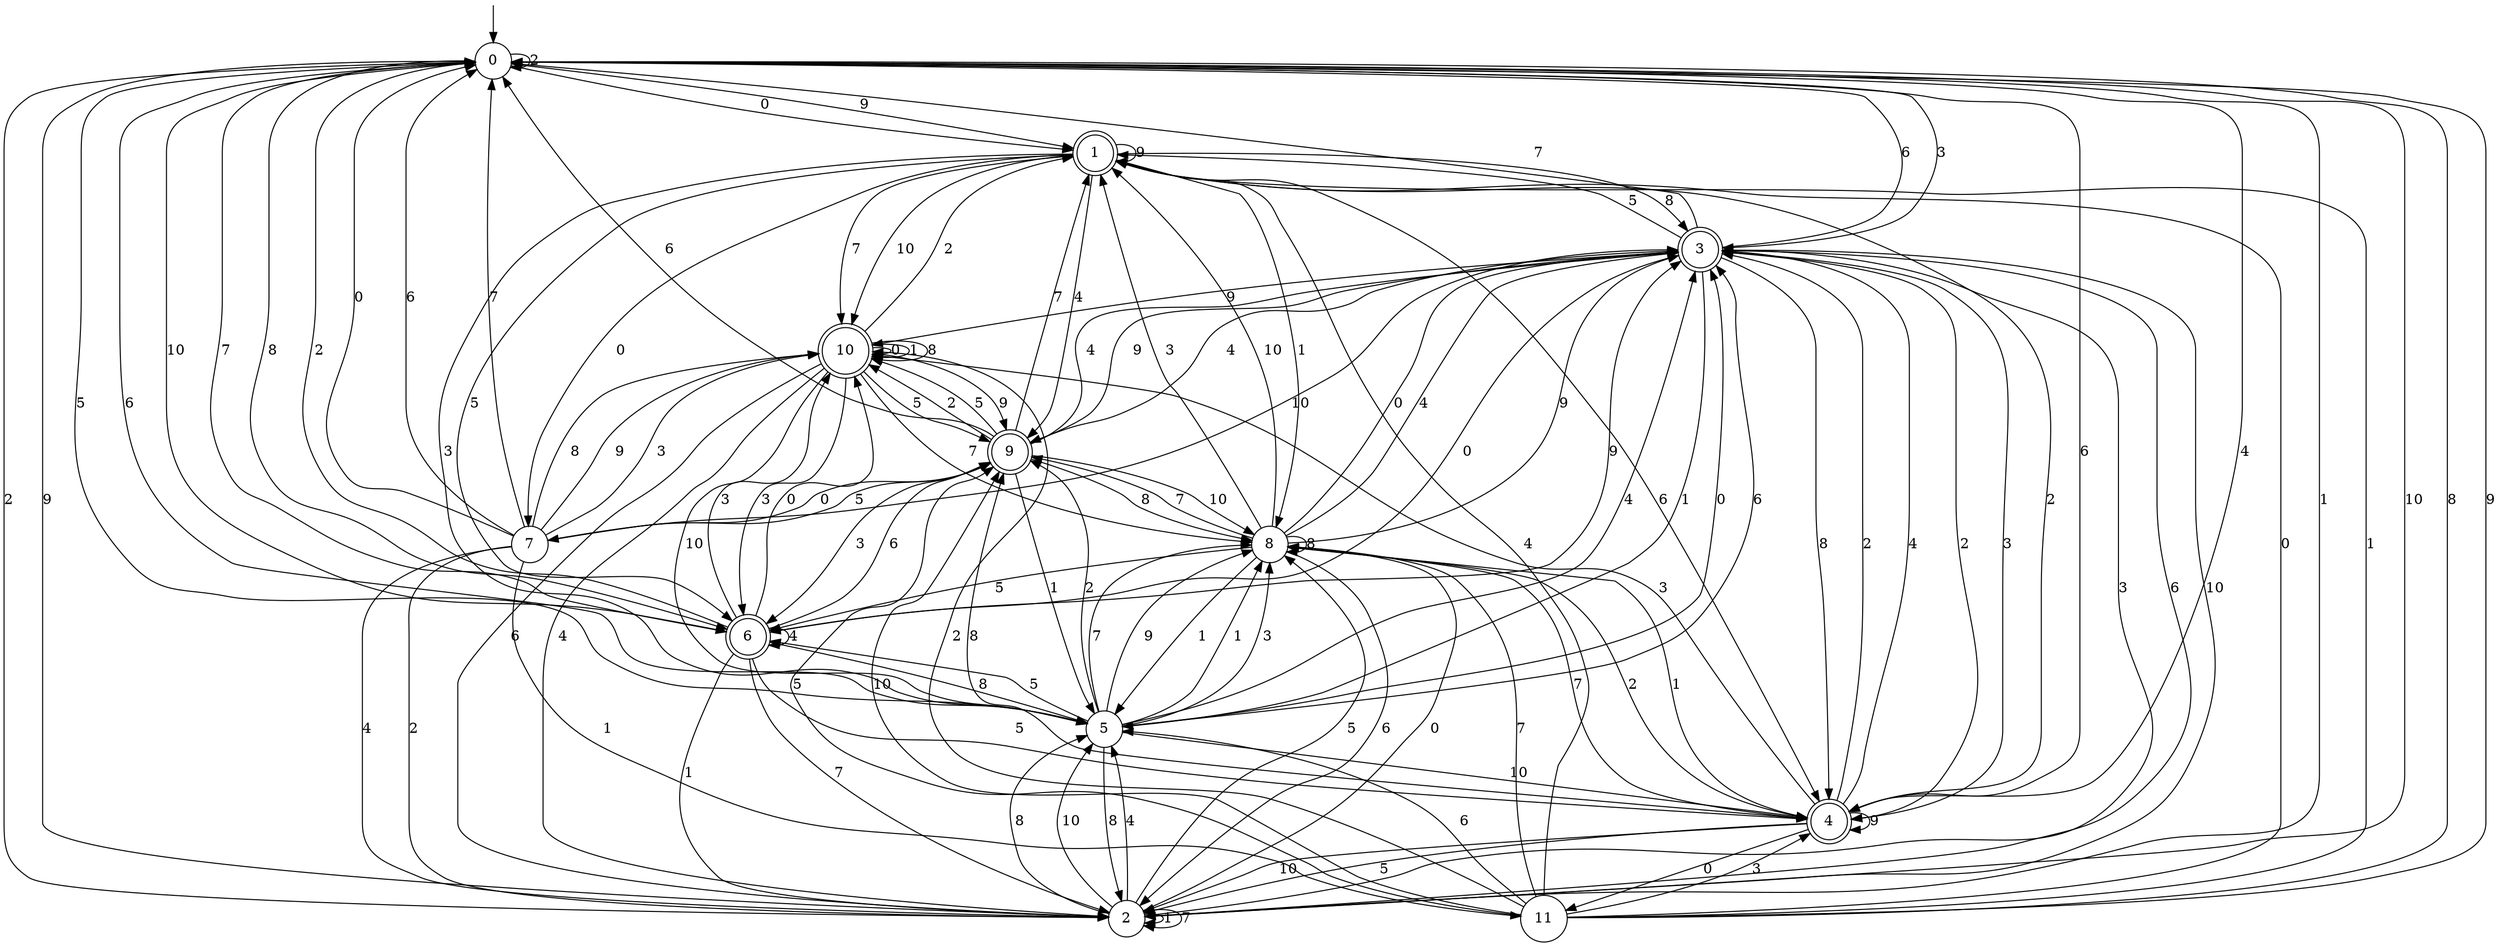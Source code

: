 digraph g {

	s0 [shape="circle" label="0"];
	s1 [shape="doublecircle" label="1"];
	s2 [shape="circle" label="2"];
	s3 [shape="doublecircle" label="3"];
	s4 [shape="doublecircle" label="4"];
	s5 [shape="circle" label="5"];
	s6 [shape="doublecircle" label="6"];
	s7 [shape="circle" label="7"];
	s8 [shape="circle" label="8"];
	s9 [shape="doublecircle" label="9"];
	s10 [shape="doublecircle" label="10"];
	s11 [shape="circle" label="11"];
	s0 -> s1 [label="0"];
	s0 -> s2 [label="1"];
	s0 -> s0 [label="2"];
	s0 -> s3 [label="3"];
	s0 -> s4 [label="4"];
	s0 -> s5 [label="5"];
	s0 -> s5 [label="6"];
	s0 -> s6 [label="7"];
	s0 -> s6 [label="8"];
	s0 -> s1 [label="9"];
	s0 -> s2 [label="10"];
	s1 -> s7 [label="0"];
	s1 -> s8 [label="1"];
	s1 -> s4 [label="2"];
	s1 -> s5 [label="3"];
	s1 -> s9 [label="4"];
	s1 -> s6 [label="5"];
	s1 -> s4 [label="6"];
	s1 -> s10 [label="7"];
	s1 -> s3 [label="8"];
	s1 -> s1 [label="9"];
	s1 -> s10 [label="10"];
	s2 -> s8 [label="0"];
	s2 -> s2 [label="1"];
	s2 -> s0 [label="2"];
	s2 -> s3 [label="3"];
	s2 -> s5 [label="4"];
	s2 -> s8 [label="5"];
	s2 -> s3 [label="6"];
	s2 -> s2 [label="7"];
	s2 -> s5 [label="8"];
	s2 -> s0 [label="9"];
	s2 -> s5 [label="10"];
	s3 -> s6 [label="0"];
	s3 -> s5 [label="1"];
	s3 -> s4 [label="2"];
	s3 -> s4 [label="3"];
	s3 -> s9 [label="4"];
	s3 -> s1 [label="5"];
	s3 -> s0 [label="6"];
	s3 -> s0 [label="7"];
	s3 -> s4 [label="8"];
	s3 -> s10 [label="9"];
	s3 -> s2 [label="10"];
	s4 -> s11 [label="0"];
	s4 -> s8 [label="1"];
	s4 -> s3 [label="2"];
	s4 -> s10 [label="3"];
	s4 -> s3 [label="4"];
	s4 -> s2 [label="5"];
	s4 -> s0 [label="6"];
	s4 -> s8 [label="7"];
	s4 -> s9 [label="8"];
	s4 -> s4 [label="9"];
	s4 -> s2 [label="10"];
	s5 -> s3 [label="0"];
	s5 -> s8 [label="1"];
	s5 -> s9 [label="2"];
	s5 -> s8 [label="3"];
	s5 -> s3 [label="4"];
	s5 -> s6 [label="5"];
	s5 -> s3 [label="6"];
	s5 -> s8 [label="7"];
	s5 -> s2 [label="8"];
	s5 -> s8 [label="9"];
	s5 -> s4 [label="10"];
	s6 -> s10 [label="0"];
	s6 -> s2 [label="1"];
	s6 -> s0 [label="2"];
	s6 -> s10 [label="3"];
	s6 -> s6 [label="4"];
	s6 -> s4 [label="5"];
	s6 -> s9 [label="6"];
	s6 -> s2 [label="7"];
	s6 -> s5 [label="8"];
	s6 -> s3 [label="9"];
	s6 -> s0 [label="10"];
	s7 -> s0 [label="0"];
	s7 -> s11 [label="1"];
	s7 -> s2 [label="2"];
	s7 -> s10 [label="3"];
	s7 -> s2 [label="4"];
	s7 -> s9 [label="5"];
	s7 -> s0 [label="6"];
	s7 -> s0 [label="7"];
	s7 -> s10 [label="8"];
	s7 -> s10 [label="9"];
	s7 -> s3 [label="10"];
	s8 -> s3 [label="0"];
	s8 -> s5 [label="1"];
	s8 -> s4 [label="2"];
	s8 -> s1 [label="3"];
	s8 -> s3 [label="4"];
	s8 -> s6 [label="5"];
	s8 -> s2 [label="6"];
	s8 -> s9 [label="7"];
	s8 -> s8 [label="8"];
	s8 -> s3 [label="9"];
	s8 -> s1 [label="10"];
	s9 -> s7 [label="0"];
	s9 -> s5 [label="1"];
	s9 -> s10 [label="2"];
	s9 -> s6 [label="3"];
	s9 -> s3 [label="4"];
	s9 -> s10 [label="5"];
	s9 -> s0 [label="6"];
	s9 -> s1 [label="7"];
	s9 -> s8 [label="8"];
	s9 -> s3 [label="9"];
	s9 -> s8 [label="10"];
	s10 -> s10 [label="0"];
	s10 -> s10 [label="1"];
	s10 -> s1 [label="2"];
	s10 -> s6 [label="3"];
	s10 -> s2 [label="4"];
	s10 -> s9 [label="5"];
	s10 -> s2 [label="6"];
	s10 -> s8 [label="7"];
	s10 -> s10 [label="8"];
	s10 -> s9 [label="9"];
	s10 -> s5 [label="10"];
	s11 -> s1 [label="0"];
	s11 -> s1 [label="1"];
	s11 -> s10 [label="2"];
	s11 -> s4 [label="3"];
	s11 -> s1 [label="4"];
	s11 -> s9 [label="5"];
	s11 -> s5 [label="6"];
	s11 -> s8 [label="7"];
	s11 -> s0 [label="8"];
	s11 -> s0 [label="9"];
	s11 -> s9 [label="10"];

__start0 [label="" shape="none" width="0" height="0"];
__start0 -> s0;

}
